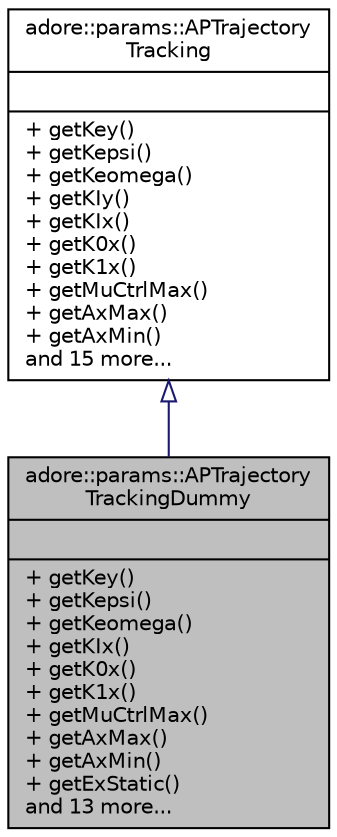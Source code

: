 digraph "adore::params::APTrajectoryTrackingDummy"
{
 // LATEX_PDF_SIZE
  edge [fontname="Helvetica",fontsize="10",labelfontname="Helvetica",labelfontsize="10"];
  node [fontname="Helvetica",fontsize="10",shape=record];
  Node1 [label="{adore::params::APTrajectory\lTrackingDummy\n||+ getKey()\l+ getKepsi()\l+ getKeomega()\l+ getKIx()\l+ getK0x()\l+ getK1x()\l+ getMuCtrlMax()\l+ getAxMax()\l+ getAxMin()\l+ getExStatic()\land 13 more...\l}",height=0.2,width=0.4,color="black", fillcolor="grey75", style="filled", fontcolor="black",tooltip="a dummy implementation for testing purposes"];
  Node2 -> Node1 [dir="back",color="midnightblue",fontsize="10",style="solid",arrowtail="onormal",fontname="Helvetica"];
  Node2 [label="{adore::params::APTrajectory\lTracking\n||+ getKey()\l+ getKepsi()\l+ getKeomega()\l+ getKIy()\l+ getKIx()\l+ getK0x()\l+ getK1x()\l+ getMuCtrlMax()\l+ getAxMax()\l+ getAxMin()\land 15 more...\l}",height=0.2,width=0.4,color="black", fillcolor="white", style="filled",URL="$classadore_1_1params_1_1APTrajectoryTracking.html",tooltip="abstract class containing parameters to configure the behaviour of the trajactory tracking controller"];
}
